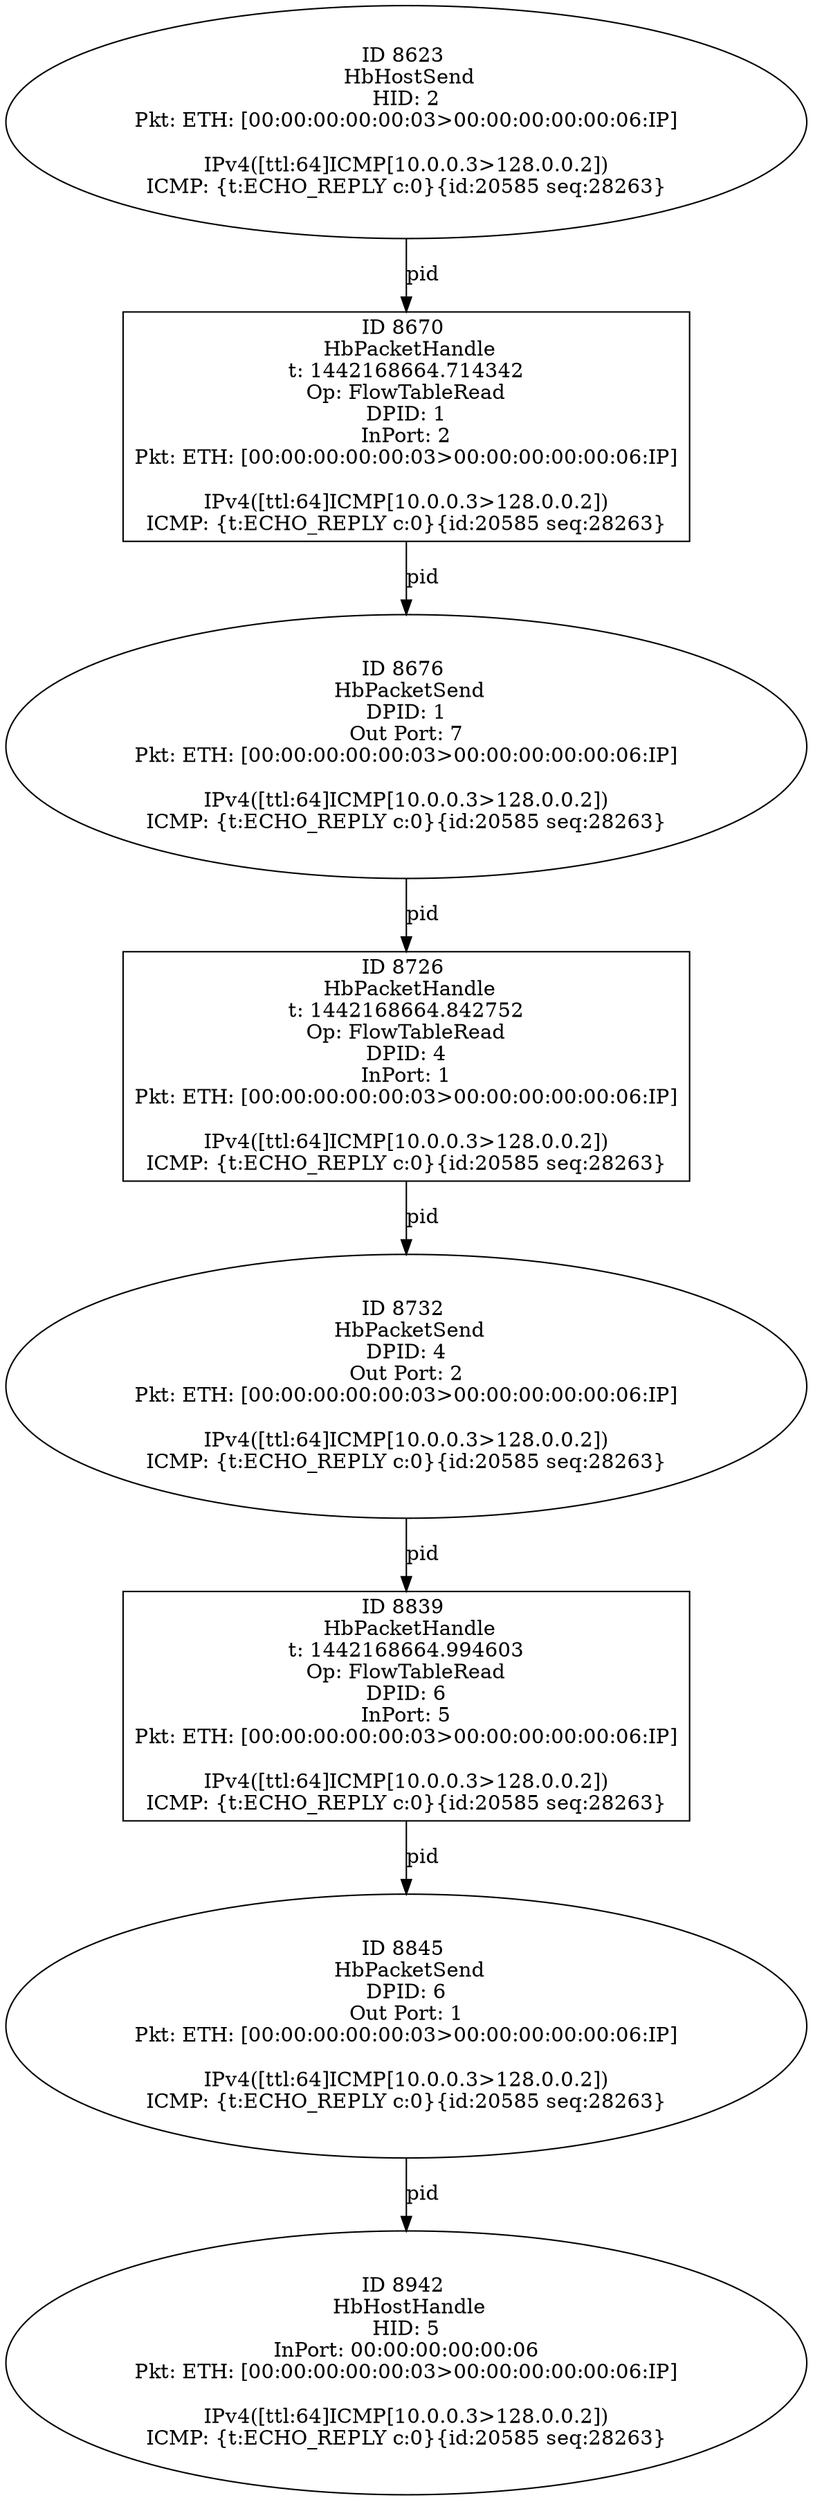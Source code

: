 strict digraph G {
8676 [shape=oval, event=<hb_events.HbPacketSend object at 0x10c04fad0>, label="ID 8676 
 HbPacketSend
DPID: 1
Out Port: 7
Pkt: ETH: [00:00:00:00:00:03>00:00:00:00:00:06:IP]

IPv4([ttl:64]ICMP[10.0.0.3>128.0.0.2])
ICMP: {t:ECHO_REPLY c:0}{id:20585 seq:28263}"];
8839 [shape=box, event=<hb_events.HbPacketHandle object at 0x10c0e9c10>, label="ID 8839 
 HbPacketHandle
t: 1442168664.994603
Op: FlowTableRead
DPID: 6
InPort: 5
Pkt: ETH: [00:00:00:00:00:03>00:00:00:00:00:06:IP]

IPv4([ttl:64]ICMP[10.0.0.3>128.0.0.2])
ICMP: {t:ECHO_REPLY c:0}{id:20585 seq:28263}"];
8845 [shape=oval, event=<hb_events.HbPacketSend object at 0x10c0e93d0>, label="ID 8845 
 HbPacketSend
DPID: 6
Out Port: 1
Pkt: ETH: [00:00:00:00:00:03>00:00:00:00:00:06:IP]

IPv4([ttl:64]ICMP[10.0.0.3>128.0.0.2])
ICMP: {t:ECHO_REPLY c:0}{id:20585 seq:28263}"];
8942 [shape=oval, event=<hb_events.HbHostHandle object at 0x10c133a50>, label="ID 8942 
 HbHostHandle
HID: 5
InPort: 00:00:00:00:00:06
Pkt: ETH: [00:00:00:00:00:03>00:00:00:00:00:06:IP]

IPv4([ttl:64]ICMP[10.0.0.3>128.0.0.2])
ICMP: {t:ECHO_REPLY c:0}{id:20585 seq:28263}"];
8623 [shape=oval, event=<hb_events.HbHostSend object at 0x10c023550>, label="ID 8623 
 HbHostSend
HID: 2
Pkt: ETH: [00:00:00:00:00:03>00:00:00:00:00:06:IP]

IPv4([ttl:64]ICMP[10.0.0.3>128.0.0.2])
ICMP: {t:ECHO_REPLY c:0}{id:20585 seq:28263}"];
8726 [shape=box, event=<hb_events.HbPacketHandle object at 0x10c081690>, label="ID 8726 
 HbPacketHandle
t: 1442168664.842752
Op: FlowTableRead
DPID: 4
InPort: 1
Pkt: ETH: [00:00:00:00:00:03>00:00:00:00:00:06:IP]

IPv4([ttl:64]ICMP[10.0.0.3>128.0.0.2])
ICMP: {t:ECHO_REPLY c:0}{id:20585 seq:28263}"];
8732 [shape=oval, event=<hb_events.HbPacketSend object at 0x10c0878d0>, label="ID 8732 
 HbPacketSend
DPID: 4
Out Port: 2
Pkt: ETH: [00:00:00:00:00:03>00:00:00:00:00:06:IP]

IPv4([ttl:64]ICMP[10.0.0.3>128.0.0.2])
ICMP: {t:ECHO_REPLY c:0}{id:20585 seq:28263}"];
8670 [shape=box, event=<hb_events.HbPacketHandle object at 0x10c04f450>, label="ID 8670 
 HbPacketHandle
t: 1442168664.714342
Op: FlowTableRead
DPID: 1
InPort: 2
Pkt: ETH: [00:00:00:00:00:03>00:00:00:00:00:06:IP]

IPv4([ttl:64]ICMP[10.0.0.3>128.0.0.2])
ICMP: {t:ECHO_REPLY c:0}{id:20585 seq:28263}"];
8676 -> 8726  [rel=pid, label=pid];
8839 -> 8845  [rel=pid, label=pid];
8845 -> 8942  [rel=pid, label=pid];
8623 -> 8670  [rel=pid, label=pid];
8726 -> 8732  [rel=pid, label=pid];
8732 -> 8839  [rel=pid, label=pid];
8670 -> 8676  [rel=pid, label=pid];
}
